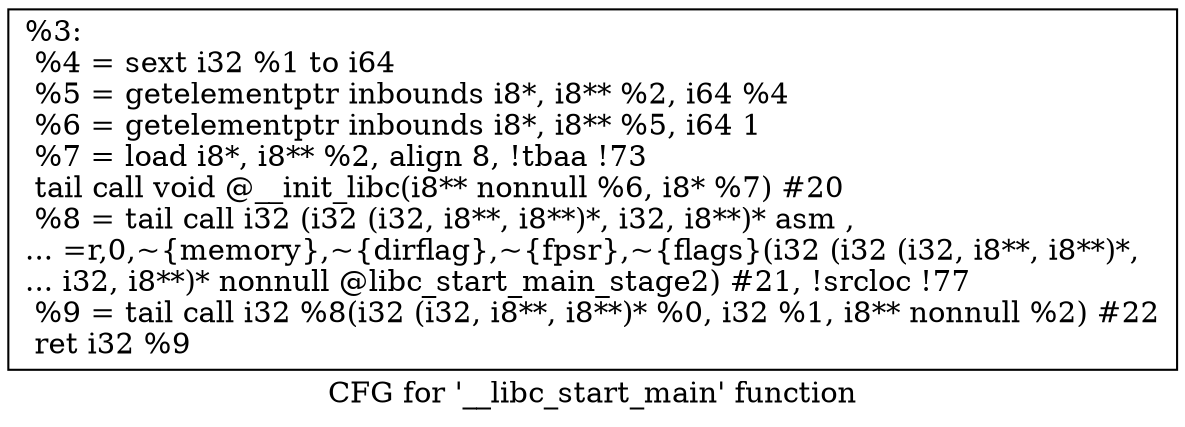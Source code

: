 digraph "CFG for '__libc_start_main' function" {
	label="CFG for '__libc_start_main' function";

	Node0x2264be0 [shape=record,label="{%3:\l  %4 = sext i32 %1 to i64\l  %5 = getelementptr inbounds i8*, i8** %2, i64 %4\l  %6 = getelementptr inbounds i8*, i8** %5, i64 1\l  %7 = load i8*, i8** %2, align 8, !tbaa !73\l  tail call void @__init_libc(i8** nonnull %6, i8* %7) #20\l  %8 = tail call i32 (i32 (i32, i8**, i8**)*, i32, i8**)* asm ,\l... =r,0,~\{memory\},~\{dirflag\},~\{fpsr\},~\{flags\}(i32 (i32 (i32, i8**, i8**)*,\l... i32, i8**)* nonnull @libc_start_main_stage2) #21, !srcloc !77\l  %9 = tail call i32 %8(i32 (i32, i8**, i8**)* %0, i32 %1, i8** nonnull %2) #22\l  ret i32 %9\l}"];
}
